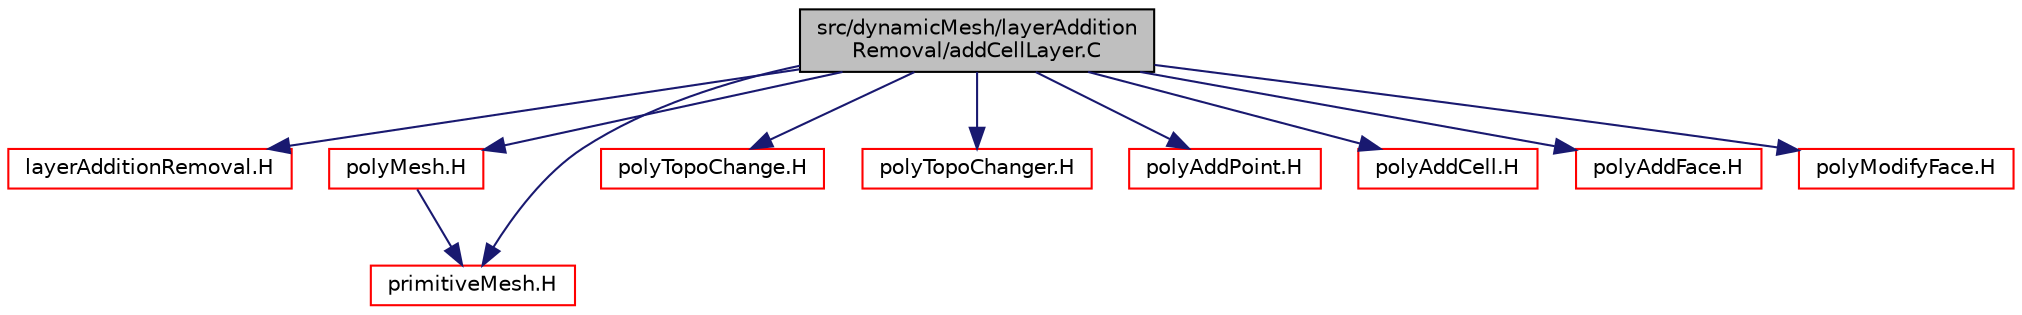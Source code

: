 digraph "src/dynamicMesh/layerAdditionRemoval/addCellLayer.C"
{
  bgcolor="transparent";
  edge [fontname="Helvetica",fontsize="10",labelfontname="Helvetica",labelfontsize="10"];
  node [fontname="Helvetica",fontsize="10",shape=record];
  Node0 [label="src/dynamicMesh/layerAddition\lRemoval/addCellLayer.C",height=0.2,width=0.4,color="black", fillcolor="grey75", style="filled", fontcolor="black"];
  Node0 -> Node1 [color="midnightblue",fontsize="10",style="solid",fontname="Helvetica"];
  Node1 [label="layerAdditionRemoval.H",height=0.2,width=0.4,color="red",URL="$a00449.html"];
  Node0 -> Node177 [color="midnightblue",fontsize="10",style="solid",fontname="Helvetica"];
  Node177 [label="polyMesh.H",height=0.2,width=0.4,color="red",URL="$a12398.html"];
  Node177 -> Node188 [color="midnightblue",fontsize="10",style="solid",fontname="Helvetica"];
  Node188 [label="primitiveMesh.H",height=0.2,width=0.4,color="red",URL="$a12650.html"];
  Node0 -> Node188 [color="midnightblue",fontsize="10",style="solid",fontname="Helvetica"];
  Node0 -> Node240 [color="midnightblue",fontsize="10",style="solid",fontname="Helvetica"];
  Node240 [label="polyTopoChange.H",height=0.2,width=0.4,color="red",URL="$a00791.html"];
  Node0 -> Node245 [color="midnightblue",fontsize="10",style="solid",fontname="Helvetica"];
  Node245 [label="polyTopoChanger.H",height=0.2,width=0.4,color="red",URL="$a00860.html"];
  Node0 -> Node246 [color="midnightblue",fontsize="10",style="solid",fontname="Helvetica"];
  Node246 [label="polyAddPoint.H",height=0.2,width=0.4,color="red",URL="$a00719.html"];
  Node0 -> Node248 [color="midnightblue",fontsize="10",style="solid",fontname="Helvetica"];
  Node248 [label="polyAddCell.H",height=0.2,width=0.4,color="red",URL="$a00713.html"];
  Node0 -> Node249 [color="midnightblue",fontsize="10",style="solid",fontname="Helvetica"];
  Node249 [label="polyAddFace.H",height=0.2,width=0.4,color="red",URL="$a00716.html"];
  Node0 -> Node250 [color="midnightblue",fontsize="10",style="solid",fontname="Helvetica"];
  Node250 [label="polyModifyFace.H",height=0.2,width=0.4,color="red",URL="$a00773.html"];
}
